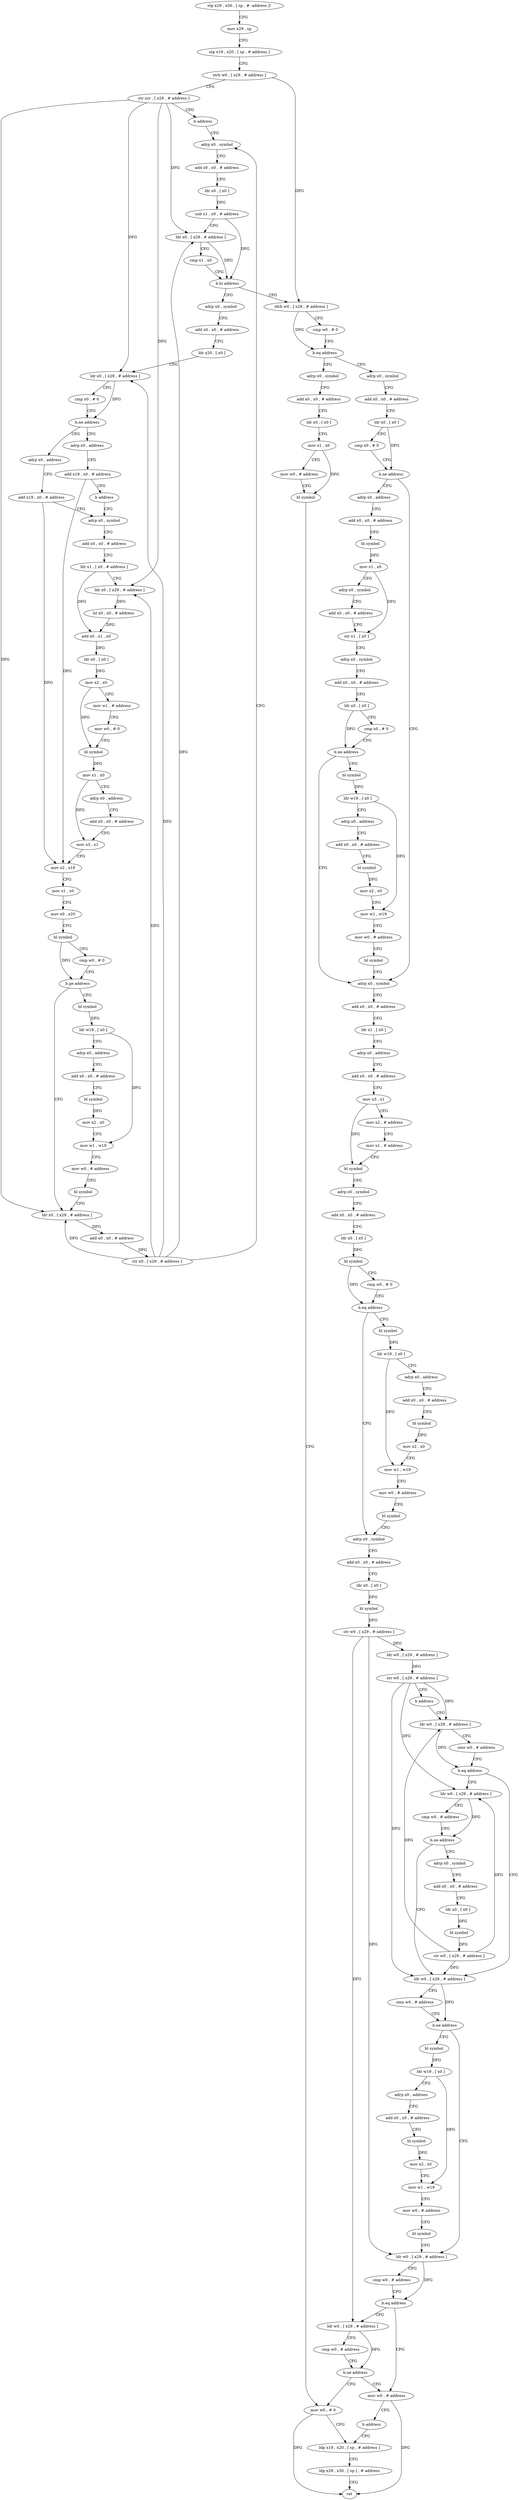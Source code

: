 digraph "func" {
"4210660" [label = "stp x29 , x30 , [ sp , #- address ]!" ]
"4210664" [label = "mov x29 , sp" ]
"4210668" [label = "stp x19 , x20 , [ sp , # address ]" ]
"4210672" [label = "strb w0 , [ x29 , # address ]" ]
"4210676" [label = "str xzr , [ x29 , # address ]" ]
"4210680" [label = "b address" ]
"4210860" [label = "adrp x0 , symbol" ]
"4210864" [label = "add x0 , x0 , # address" ]
"4210868" [label = "ldr x0 , [ x0 ]" ]
"4210872" [label = "sub x1 , x0 , # address" ]
"4210876" [label = "ldr x0 , [ x29 , # address ]" ]
"4210880" [label = "cmp x1 , x0" ]
"4210884" [label = "b.hi address" ]
"4210684" [label = "adrp x0 , symbol" ]
"4210888" [label = "ldrb w0 , [ x29 , # address ]" ]
"4210688" [label = "add x0 , x0 , # address" ]
"4210692" [label = "ldr x20 , [ x0 ]" ]
"4210696" [label = "ldr x0 , [ x29 , # address ]" ]
"4210700" [label = "cmp x0 , # 0" ]
"4210704" [label = "b.ne address" ]
"4210720" [label = "adrp x0 , address" ]
"4210708" [label = "adrp x0 , address" ]
"4210892" [label = "cmp w0 , # 0" ]
"4210896" [label = "b.eq address" ]
"4211256" [label = "adrp x0 , symbol" ]
"4210900" [label = "adrp x0 , symbol" ]
"4210724" [label = "add x19 , x0 , # address" ]
"4210728" [label = "adrp x0 , symbol" ]
"4210712" [label = "add x19 , x0 , # address" ]
"4210716" [label = "b address" ]
"4211260" [label = "add x0 , x0 , # address" ]
"4211264" [label = "ldr x0 , [ x0 ]" ]
"4211268" [label = "mov x1 , x0" ]
"4211272" [label = "mov w0 , # address" ]
"4211276" [label = "bl symbol" ]
"4211280" [label = "mov w0 , # 0" ]
"4210904" [label = "add x0 , x0 , # address" ]
"4210908" [label = "ldr x0 , [ x0 ]" ]
"4210912" [label = "cmp x0 , # 0" ]
"4210916" [label = "b.ne address" ]
"4211004" [label = "adrp x0 , symbol" ]
"4210920" [label = "adrp x0 , address" ]
"4210848" [label = "ldr x0 , [ x29 , # address ]" ]
"4210852" [label = "add x0 , x0 , # address" ]
"4210856" [label = "str x0 , [ x29 , # address ]" ]
"4210812" [label = "bl symbol" ]
"4210816" [label = "ldr w19 , [ x0 ]" ]
"4210820" [label = "adrp x0 , address" ]
"4210824" [label = "add x0 , x0 , # address" ]
"4210828" [label = "bl symbol" ]
"4210832" [label = "mov x2 , x0" ]
"4210836" [label = "mov w1 , w19" ]
"4210840" [label = "mov w0 , # address" ]
"4210844" [label = "bl symbol" ]
"4210732" [label = "add x0 , x0 , # address" ]
"4210736" [label = "ldr x1 , [ x0 , # address ]" ]
"4210740" [label = "ldr x0 , [ x29 , # address ]" ]
"4210744" [label = "lsl x0 , x0 , # address" ]
"4210748" [label = "add x0 , x1 , x0" ]
"4210752" [label = "ldr x0 , [ x0 ]" ]
"4210756" [label = "mov x2 , x0" ]
"4210760" [label = "mov w1 , # address" ]
"4210764" [label = "mov w0 , # 0" ]
"4210768" [label = "bl symbol" ]
"4210772" [label = "mov x1 , x0" ]
"4210776" [label = "adrp x0 , address" ]
"4210780" [label = "add x0 , x0 , # address" ]
"4210784" [label = "mov x3 , x1" ]
"4210788" [label = "mov x2 , x19" ]
"4210792" [label = "mov x1 , x0" ]
"4210796" [label = "mov x0 , x20" ]
"4210800" [label = "bl symbol" ]
"4210804" [label = "cmp w0 , # 0" ]
"4210808" [label = "b.ge address" ]
"4211008" [label = "add x0 , x0 , # address" ]
"4211012" [label = "ldr x1 , [ x0 ]" ]
"4211016" [label = "adrp x0 , address" ]
"4211020" [label = "add x0 , x0 , # address" ]
"4211024" [label = "mov x3 , x1" ]
"4211028" [label = "mov x2 , # address" ]
"4211032" [label = "mov x1 , # address" ]
"4211036" [label = "bl symbol" ]
"4211040" [label = "adrp x0 , symbol" ]
"4211044" [label = "add x0 , x0 , # address" ]
"4211048" [label = "ldr x0 , [ x0 ]" ]
"4211052" [label = "bl symbol" ]
"4211056" [label = "cmp w0 , # 0" ]
"4211060" [label = "b.eq address" ]
"4211100" [label = "adrp x0 , symbol" ]
"4211064" [label = "bl symbol" ]
"4210924" [label = "add x0 , x0 , # address" ]
"4210928" [label = "bl symbol" ]
"4210932" [label = "mov x1 , x0" ]
"4210936" [label = "adrp x0 , symbol" ]
"4210940" [label = "add x0 , x0 , # address" ]
"4210944" [label = "str x1 , [ x0 ]" ]
"4210948" [label = "adrp x0 , symbol" ]
"4210952" [label = "add x0 , x0 , # address" ]
"4210956" [label = "ldr x0 , [ x0 ]" ]
"4210960" [label = "cmp x0 , # 0" ]
"4210964" [label = "b.ne address" ]
"4210968" [label = "bl symbol" ]
"4211104" [label = "add x0 , x0 , # address" ]
"4211108" [label = "ldr x0 , [ x0 ]" ]
"4211112" [label = "bl symbol" ]
"4211116" [label = "str w0 , [ x29 , # address ]" ]
"4211120" [label = "ldr w0 , [ x29 , # address ]" ]
"4211124" [label = "str w0 , [ x29 , # address ]" ]
"4211128" [label = "b address" ]
"4211152" [label = "ldr w0 , [ x29 , # address ]" ]
"4211068" [label = "ldr w19 , [ x0 ]" ]
"4211072" [label = "adrp x0 , address" ]
"4211076" [label = "add x0 , x0 , # address" ]
"4211080" [label = "bl symbol" ]
"4211084" [label = "mov x2 , x0" ]
"4211088" [label = "mov w1 , w19" ]
"4211092" [label = "mov w0 , # address" ]
"4211096" [label = "bl symbol" ]
"4210972" [label = "ldr w19 , [ x0 ]" ]
"4210976" [label = "adrp x0 , address" ]
"4210980" [label = "add x0 , x0 , # address" ]
"4210984" [label = "bl symbol" ]
"4210988" [label = "mov x2 , x0" ]
"4210992" [label = "mov w1 , w19" ]
"4210996" [label = "mov w0 , # address" ]
"4211000" [label = "bl symbol" ]
"4211156" [label = "cmn w0 , # address" ]
"4211160" [label = "b.eq address" ]
"4211176" [label = "ldr w0 , [ x29 , # address ]" ]
"4211164" [label = "ldr w0 , [ x29 , # address ]" ]
"4211180" [label = "cmn w0 , # address" ]
"4211184" [label = "b.ne address" ]
"4211224" [label = "ldr w0 , [ x29 , # address ]" ]
"4211188" [label = "bl symbol" ]
"4211168" [label = "cmp w0 , # address" ]
"4211172" [label = "b.ne address" ]
"4211132" [label = "adrp x0 , symbol" ]
"4211228" [label = "cmp w0 , # address" ]
"4211232" [label = "b.eq address" ]
"4211248" [label = "mov w0 , # address" ]
"4211236" [label = "ldr w0 , [ x29 , # address ]" ]
"4211192" [label = "ldr w19 , [ x0 ]" ]
"4211196" [label = "adrp x0 , address" ]
"4211200" [label = "add x0 , x0 , # address" ]
"4211204" [label = "bl symbol" ]
"4211208" [label = "mov x2 , x0" ]
"4211212" [label = "mov w1 , w19" ]
"4211216" [label = "mov w0 , # address" ]
"4211220" [label = "bl symbol" ]
"4211136" [label = "add x0 , x0 , # address" ]
"4211140" [label = "ldr x0 , [ x0 ]" ]
"4211144" [label = "bl symbol" ]
"4211148" [label = "str w0 , [ x29 , # address ]" ]
"4211252" [label = "b address" ]
"4211284" [label = "ldp x19 , x20 , [ sp , # address ]" ]
"4211240" [label = "cmp w0 , # address" ]
"4211244" [label = "b.ne address" ]
"4211288" [label = "ldp x29 , x30 , [ sp ] , # address" ]
"4211292" [label = "ret" ]
"4210660" -> "4210664" [ label = "CFG" ]
"4210664" -> "4210668" [ label = "CFG" ]
"4210668" -> "4210672" [ label = "CFG" ]
"4210672" -> "4210676" [ label = "CFG" ]
"4210672" -> "4210888" [ label = "DFG" ]
"4210676" -> "4210680" [ label = "CFG" ]
"4210676" -> "4210876" [ label = "DFG" ]
"4210676" -> "4210696" [ label = "DFG" ]
"4210676" -> "4210740" [ label = "DFG" ]
"4210676" -> "4210848" [ label = "DFG" ]
"4210680" -> "4210860" [ label = "CFG" ]
"4210860" -> "4210864" [ label = "CFG" ]
"4210864" -> "4210868" [ label = "CFG" ]
"4210868" -> "4210872" [ label = "DFG" ]
"4210872" -> "4210876" [ label = "CFG" ]
"4210872" -> "4210884" [ label = "DFG" ]
"4210876" -> "4210880" [ label = "CFG" ]
"4210876" -> "4210884" [ label = "DFG" ]
"4210880" -> "4210884" [ label = "CFG" ]
"4210884" -> "4210684" [ label = "CFG" ]
"4210884" -> "4210888" [ label = "CFG" ]
"4210684" -> "4210688" [ label = "CFG" ]
"4210888" -> "4210892" [ label = "CFG" ]
"4210888" -> "4210896" [ label = "DFG" ]
"4210688" -> "4210692" [ label = "CFG" ]
"4210692" -> "4210696" [ label = "CFG" ]
"4210696" -> "4210700" [ label = "CFG" ]
"4210696" -> "4210704" [ label = "DFG" ]
"4210700" -> "4210704" [ label = "CFG" ]
"4210704" -> "4210720" [ label = "CFG" ]
"4210704" -> "4210708" [ label = "CFG" ]
"4210720" -> "4210724" [ label = "CFG" ]
"4210708" -> "4210712" [ label = "CFG" ]
"4210892" -> "4210896" [ label = "CFG" ]
"4210896" -> "4211256" [ label = "CFG" ]
"4210896" -> "4210900" [ label = "CFG" ]
"4211256" -> "4211260" [ label = "CFG" ]
"4210900" -> "4210904" [ label = "CFG" ]
"4210724" -> "4210728" [ label = "CFG" ]
"4210724" -> "4210788" [ label = "DFG" ]
"4210728" -> "4210732" [ label = "CFG" ]
"4210712" -> "4210716" [ label = "CFG" ]
"4210712" -> "4210788" [ label = "DFG" ]
"4210716" -> "4210728" [ label = "CFG" ]
"4211260" -> "4211264" [ label = "CFG" ]
"4211264" -> "4211268" [ label = "CFG" ]
"4211268" -> "4211272" [ label = "CFG" ]
"4211268" -> "4211276" [ label = "DFG" ]
"4211272" -> "4211276" [ label = "CFG" ]
"4211276" -> "4211280" [ label = "CFG" ]
"4211280" -> "4211284" [ label = "CFG" ]
"4211280" -> "4211292" [ label = "DFG" ]
"4210904" -> "4210908" [ label = "CFG" ]
"4210908" -> "4210912" [ label = "CFG" ]
"4210908" -> "4210916" [ label = "DFG" ]
"4210912" -> "4210916" [ label = "CFG" ]
"4210916" -> "4211004" [ label = "CFG" ]
"4210916" -> "4210920" [ label = "CFG" ]
"4211004" -> "4211008" [ label = "CFG" ]
"4210920" -> "4210924" [ label = "CFG" ]
"4210848" -> "4210852" [ label = "DFG" ]
"4210852" -> "4210856" [ label = "DFG" ]
"4210856" -> "4210860" [ label = "CFG" ]
"4210856" -> "4210876" [ label = "DFG" ]
"4210856" -> "4210696" [ label = "DFG" ]
"4210856" -> "4210740" [ label = "DFG" ]
"4210856" -> "4210848" [ label = "DFG" ]
"4210812" -> "4210816" [ label = "DFG" ]
"4210816" -> "4210820" [ label = "CFG" ]
"4210816" -> "4210836" [ label = "DFG" ]
"4210820" -> "4210824" [ label = "CFG" ]
"4210824" -> "4210828" [ label = "CFG" ]
"4210828" -> "4210832" [ label = "DFG" ]
"4210832" -> "4210836" [ label = "CFG" ]
"4210836" -> "4210840" [ label = "CFG" ]
"4210840" -> "4210844" [ label = "CFG" ]
"4210844" -> "4210848" [ label = "CFG" ]
"4210732" -> "4210736" [ label = "CFG" ]
"4210736" -> "4210740" [ label = "CFG" ]
"4210736" -> "4210748" [ label = "DFG" ]
"4210740" -> "4210744" [ label = "DFG" ]
"4210744" -> "4210748" [ label = "DFG" ]
"4210748" -> "4210752" [ label = "DFG" ]
"4210752" -> "4210756" [ label = "DFG" ]
"4210756" -> "4210760" [ label = "CFG" ]
"4210756" -> "4210768" [ label = "DFG" ]
"4210760" -> "4210764" [ label = "CFG" ]
"4210764" -> "4210768" [ label = "CFG" ]
"4210768" -> "4210772" [ label = "DFG" ]
"4210772" -> "4210776" [ label = "CFG" ]
"4210772" -> "4210784" [ label = "DFG" ]
"4210776" -> "4210780" [ label = "CFG" ]
"4210780" -> "4210784" [ label = "CFG" ]
"4210784" -> "4210788" [ label = "CFG" ]
"4210788" -> "4210792" [ label = "CFG" ]
"4210792" -> "4210796" [ label = "CFG" ]
"4210796" -> "4210800" [ label = "CFG" ]
"4210800" -> "4210804" [ label = "CFG" ]
"4210800" -> "4210808" [ label = "DFG" ]
"4210804" -> "4210808" [ label = "CFG" ]
"4210808" -> "4210848" [ label = "CFG" ]
"4210808" -> "4210812" [ label = "CFG" ]
"4211008" -> "4211012" [ label = "CFG" ]
"4211012" -> "4211016" [ label = "CFG" ]
"4211016" -> "4211020" [ label = "CFG" ]
"4211020" -> "4211024" [ label = "CFG" ]
"4211024" -> "4211028" [ label = "CFG" ]
"4211024" -> "4211036" [ label = "DFG" ]
"4211028" -> "4211032" [ label = "CFG" ]
"4211032" -> "4211036" [ label = "CFG" ]
"4211036" -> "4211040" [ label = "CFG" ]
"4211040" -> "4211044" [ label = "CFG" ]
"4211044" -> "4211048" [ label = "CFG" ]
"4211048" -> "4211052" [ label = "DFG" ]
"4211052" -> "4211056" [ label = "CFG" ]
"4211052" -> "4211060" [ label = "DFG" ]
"4211056" -> "4211060" [ label = "CFG" ]
"4211060" -> "4211100" [ label = "CFG" ]
"4211060" -> "4211064" [ label = "CFG" ]
"4211100" -> "4211104" [ label = "CFG" ]
"4211064" -> "4211068" [ label = "DFG" ]
"4210924" -> "4210928" [ label = "CFG" ]
"4210928" -> "4210932" [ label = "DFG" ]
"4210932" -> "4210936" [ label = "CFG" ]
"4210932" -> "4210944" [ label = "DFG" ]
"4210936" -> "4210940" [ label = "CFG" ]
"4210940" -> "4210944" [ label = "CFG" ]
"4210944" -> "4210948" [ label = "CFG" ]
"4210948" -> "4210952" [ label = "CFG" ]
"4210952" -> "4210956" [ label = "CFG" ]
"4210956" -> "4210960" [ label = "CFG" ]
"4210956" -> "4210964" [ label = "DFG" ]
"4210960" -> "4210964" [ label = "CFG" ]
"4210964" -> "4211004" [ label = "CFG" ]
"4210964" -> "4210968" [ label = "CFG" ]
"4210968" -> "4210972" [ label = "DFG" ]
"4211104" -> "4211108" [ label = "CFG" ]
"4211108" -> "4211112" [ label = "DFG" ]
"4211112" -> "4211116" [ label = "DFG" ]
"4211116" -> "4211120" [ label = "DFG" ]
"4211116" -> "4211224" [ label = "DFG" ]
"4211116" -> "4211236" [ label = "DFG" ]
"4211120" -> "4211124" [ label = "DFG" ]
"4211124" -> "4211128" [ label = "CFG" ]
"4211124" -> "4211152" [ label = "DFG" ]
"4211124" -> "4211176" [ label = "DFG" ]
"4211124" -> "4211164" [ label = "DFG" ]
"4211128" -> "4211152" [ label = "CFG" ]
"4211152" -> "4211156" [ label = "CFG" ]
"4211152" -> "4211160" [ label = "DFG" ]
"4211068" -> "4211072" [ label = "CFG" ]
"4211068" -> "4211088" [ label = "DFG" ]
"4211072" -> "4211076" [ label = "CFG" ]
"4211076" -> "4211080" [ label = "CFG" ]
"4211080" -> "4211084" [ label = "DFG" ]
"4211084" -> "4211088" [ label = "CFG" ]
"4211088" -> "4211092" [ label = "CFG" ]
"4211092" -> "4211096" [ label = "CFG" ]
"4211096" -> "4211100" [ label = "CFG" ]
"4210972" -> "4210976" [ label = "CFG" ]
"4210972" -> "4210992" [ label = "DFG" ]
"4210976" -> "4210980" [ label = "CFG" ]
"4210980" -> "4210984" [ label = "CFG" ]
"4210984" -> "4210988" [ label = "DFG" ]
"4210988" -> "4210992" [ label = "CFG" ]
"4210992" -> "4210996" [ label = "CFG" ]
"4210996" -> "4211000" [ label = "CFG" ]
"4211000" -> "4211004" [ label = "CFG" ]
"4211156" -> "4211160" [ label = "CFG" ]
"4211160" -> "4211176" [ label = "CFG" ]
"4211160" -> "4211164" [ label = "CFG" ]
"4211176" -> "4211180" [ label = "CFG" ]
"4211176" -> "4211184" [ label = "DFG" ]
"4211164" -> "4211168" [ label = "CFG" ]
"4211164" -> "4211172" [ label = "DFG" ]
"4211180" -> "4211184" [ label = "CFG" ]
"4211184" -> "4211224" [ label = "CFG" ]
"4211184" -> "4211188" [ label = "CFG" ]
"4211224" -> "4211228" [ label = "CFG" ]
"4211224" -> "4211232" [ label = "DFG" ]
"4211188" -> "4211192" [ label = "DFG" ]
"4211168" -> "4211172" [ label = "CFG" ]
"4211172" -> "4211132" [ label = "CFG" ]
"4211172" -> "4211176" [ label = "CFG" ]
"4211132" -> "4211136" [ label = "CFG" ]
"4211228" -> "4211232" [ label = "CFG" ]
"4211232" -> "4211248" [ label = "CFG" ]
"4211232" -> "4211236" [ label = "CFG" ]
"4211248" -> "4211252" [ label = "CFG" ]
"4211248" -> "4211292" [ label = "DFG" ]
"4211236" -> "4211240" [ label = "CFG" ]
"4211236" -> "4211244" [ label = "DFG" ]
"4211192" -> "4211196" [ label = "CFG" ]
"4211192" -> "4211212" [ label = "DFG" ]
"4211196" -> "4211200" [ label = "CFG" ]
"4211200" -> "4211204" [ label = "CFG" ]
"4211204" -> "4211208" [ label = "DFG" ]
"4211208" -> "4211212" [ label = "CFG" ]
"4211212" -> "4211216" [ label = "CFG" ]
"4211216" -> "4211220" [ label = "CFG" ]
"4211220" -> "4211224" [ label = "CFG" ]
"4211136" -> "4211140" [ label = "CFG" ]
"4211140" -> "4211144" [ label = "DFG" ]
"4211144" -> "4211148" [ label = "DFG" ]
"4211148" -> "4211152" [ label = "DFG" ]
"4211148" -> "4211176" [ label = "DFG" ]
"4211148" -> "4211164" [ label = "DFG" ]
"4211252" -> "4211284" [ label = "CFG" ]
"4211284" -> "4211288" [ label = "CFG" ]
"4211240" -> "4211244" [ label = "CFG" ]
"4211244" -> "4211280" [ label = "CFG" ]
"4211244" -> "4211248" [ label = "CFG" ]
"4211288" -> "4211292" [ label = "CFG" ]
}
